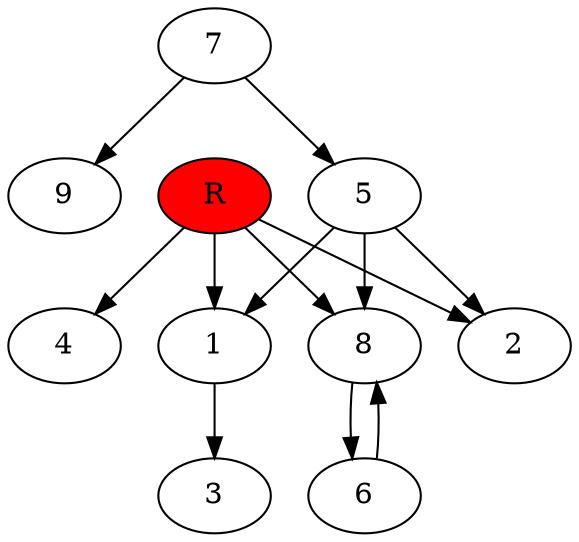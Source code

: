 digraph prb22596 {
	1
	2
	3
	4
	5
	6
	7
	8
	R [fillcolor="#ff0000" style=filled]
	1 -> 3
	5 -> 1
	5 -> 2
	5 -> 8
	6 -> 8
	7 -> 5
	7 -> 9
	8 -> 6
	R -> 1
	R -> 2
	R -> 4
	R -> 8
}
